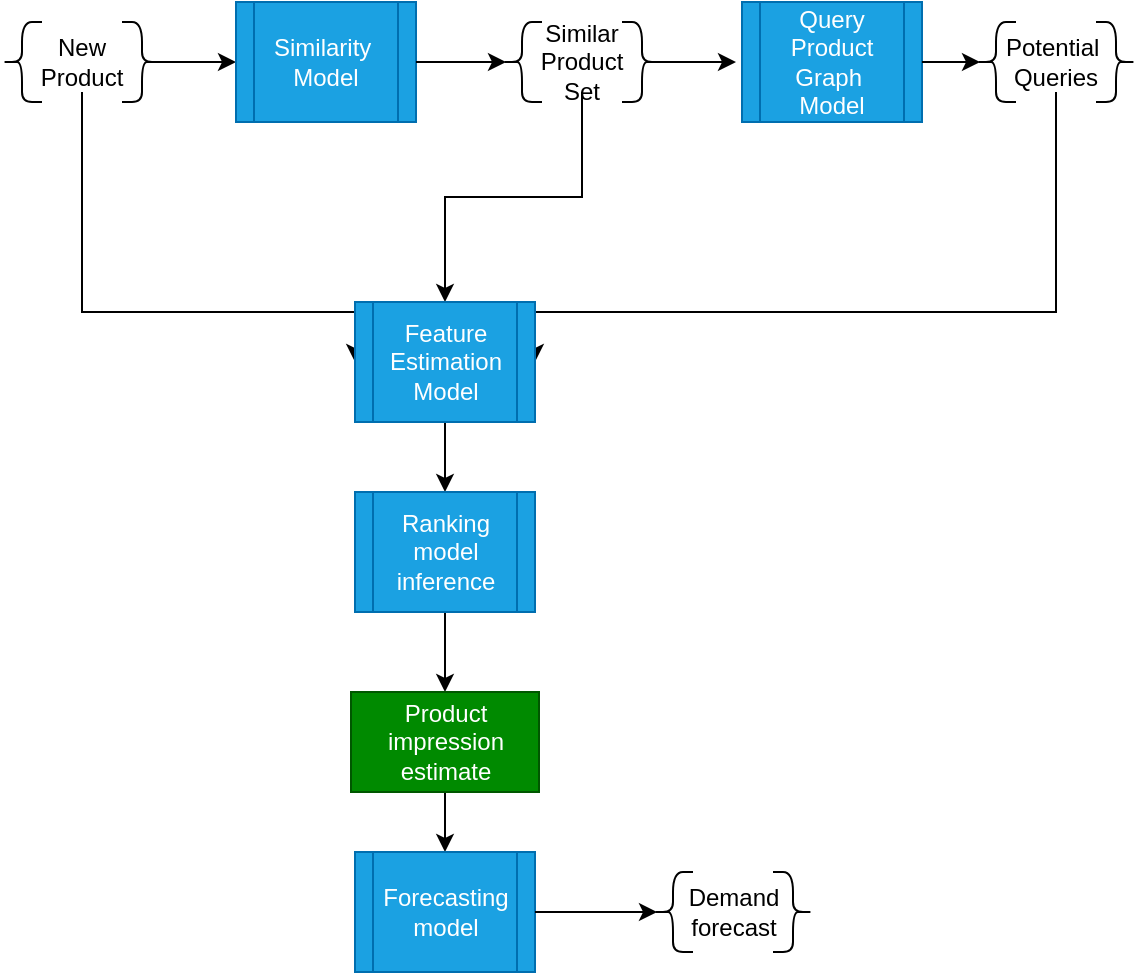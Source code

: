 <mxfile version="24.4.0" type="github">
  <diagram name="Page-1" id="52a04d89-c75d-2922-d76d-85b35f80e030">
    <mxGraphModel dx="954" dy="530" grid="1" gridSize="10" guides="1" tooltips="1" connect="1" arrows="1" fold="1" page="1" pageScale="1" pageWidth="1100" pageHeight="850" background="none" math="0" shadow="0">
      <root>
        <mxCell id="0" />
        <mxCell id="1" parent="0" />
        <mxCell id="hEgi9_poZwzEEZfiUgCz-23" style="edgeStyle=orthogonalEdgeStyle;rounded=0;orthogonalLoop=1;jettySize=auto;html=1;entryX=0;entryY=0.5;entryDx=0;entryDy=0;" edge="1" parent="1" source="hEgi9_poZwzEEZfiUgCz-3" target="hEgi9_poZwzEEZfiUgCz-21">
          <mxGeometry relative="1" as="geometry">
            <Array as="points">
              <mxPoint x="153" y="295" />
            </Array>
          </mxGeometry>
        </mxCell>
        <mxCell id="hEgi9_poZwzEEZfiUgCz-3" value="New&lt;div&gt;Product&lt;/div&gt;" style="text;html=1;align=center;verticalAlign=middle;whiteSpace=wrap;rounded=0;" vertex="1" parent="1">
          <mxGeometry x="123" y="155" width="60" height="30" as="geometry" />
        </mxCell>
        <mxCell id="hEgi9_poZwzEEZfiUgCz-4" value="" style="shape=curlyBracket;whiteSpace=wrap;html=1;rounded=1;labelPosition=left;verticalLabelPosition=middle;align=right;verticalAlign=middle;" vertex="1" parent="1">
          <mxGeometry x="113" y="150" width="20" height="40" as="geometry" />
        </mxCell>
        <mxCell id="hEgi9_poZwzEEZfiUgCz-37" style="edgeStyle=orthogonalEdgeStyle;rounded=0;orthogonalLoop=1;jettySize=auto;html=1;exitX=0.1;exitY=0.5;exitDx=0;exitDy=0;exitPerimeter=0;entryX=0;entryY=0.5;entryDx=0;entryDy=0;" edge="1" parent="1" source="hEgi9_poZwzEEZfiUgCz-5" target="hEgi9_poZwzEEZfiUgCz-7">
          <mxGeometry relative="1" as="geometry" />
        </mxCell>
        <mxCell id="hEgi9_poZwzEEZfiUgCz-5" value="" style="shape=curlyBracket;whiteSpace=wrap;html=1;rounded=1;flipH=1;labelPosition=right;verticalLabelPosition=middle;align=left;verticalAlign=middle;" vertex="1" parent="1">
          <mxGeometry x="173" y="150" width="20" height="40" as="geometry" />
        </mxCell>
        <mxCell id="hEgi9_poZwzEEZfiUgCz-7" value="Similarity&amp;nbsp;&lt;div&gt;Model&lt;/div&gt;" style="shape=process;whiteSpace=wrap;html=1;backgroundOutline=1;fillColor=#1ba1e2;fontColor=#ffffff;strokeColor=#006EAF;" vertex="1" parent="1">
          <mxGeometry x="230" y="140" width="90" height="60" as="geometry" />
        </mxCell>
        <mxCell id="hEgi9_poZwzEEZfiUgCz-24" style="edgeStyle=orthogonalEdgeStyle;rounded=0;orthogonalLoop=1;jettySize=auto;html=1;" edge="1" parent="1" source="hEgi9_poZwzEEZfiUgCz-8" target="hEgi9_poZwzEEZfiUgCz-21">
          <mxGeometry relative="1" as="geometry" />
        </mxCell>
        <mxCell id="hEgi9_poZwzEEZfiUgCz-8" value="Similar Product Set" style="text;html=1;align=center;verticalAlign=middle;whiteSpace=wrap;rounded=0;" vertex="1" parent="1">
          <mxGeometry x="373" y="155" width="60" height="30" as="geometry" />
        </mxCell>
        <mxCell id="hEgi9_poZwzEEZfiUgCz-9" value="" style="shape=curlyBracket;whiteSpace=wrap;html=1;rounded=1;labelPosition=left;verticalLabelPosition=middle;align=right;verticalAlign=middle;" vertex="1" parent="1">
          <mxGeometry x="363" y="150" width="20" height="40" as="geometry" />
        </mxCell>
        <mxCell id="hEgi9_poZwzEEZfiUgCz-39" style="edgeStyle=orthogonalEdgeStyle;rounded=0;orthogonalLoop=1;jettySize=auto;html=1;exitX=0.1;exitY=0.5;exitDx=0;exitDy=0;exitPerimeter=0;" edge="1" parent="1" source="hEgi9_poZwzEEZfiUgCz-10">
          <mxGeometry relative="1" as="geometry">
            <mxPoint x="480" y="170" as="targetPoint" />
          </mxGeometry>
        </mxCell>
        <mxCell id="hEgi9_poZwzEEZfiUgCz-10" value="" style="shape=curlyBracket;whiteSpace=wrap;html=1;rounded=1;flipH=1;labelPosition=right;verticalLabelPosition=middle;align=left;verticalAlign=middle;" vertex="1" parent="1">
          <mxGeometry x="423" y="150" width="20" height="40" as="geometry" />
        </mxCell>
        <mxCell id="hEgi9_poZwzEEZfiUgCz-16" value="&lt;div&gt;Query Product Graph&amp;nbsp;&lt;/div&gt;&lt;div&gt;Model&lt;/div&gt;" style="shape=process;whiteSpace=wrap;html=1;backgroundOutline=1;fillColor=#1ba1e2;fontColor=#ffffff;strokeColor=#006EAF;" vertex="1" parent="1">
          <mxGeometry x="483" y="140" width="90" height="60" as="geometry" />
        </mxCell>
        <mxCell id="hEgi9_poZwzEEZfiUgCz-25" style="edgeStyle=orthogonalEdgeStyle;rounded=0;orthogonalLoop=1;jettySize=auto;html=1;entryX=1;entryY=0.5;entryDx=0;entryDy=0;" edge="1" parent="1" source="hEgi9_poZwzEEZfiUgCz-18" target="hEgi9_poZwzEEZfiUgCz-21">
          <mxGeometry relative="1" as="geometry">
            <Array as="points">
              <mxPoint x="640" y="295" />
            </Array>
          </mxGeometry>
        </mxCell>
        <mxCell id="hEgi9_poZwzEEZfiUgCz-18" value="Potential&amp;nbsp;&lt;div&gt;Queries&lt;/div&gt;" style="text;html=1;align=center;verticalAlign=middle;whiteSpace=wrap;rounded=0;" vertex="1" parent="1">
          <mxGeometry x="610" y="155" width="60" height="30" as="geometry" />
        </mxCell>
        <mxCell id="hEgi9_poZwzEEZfiUgCz-19" value="" style="shape=curlyBracket;whiteSpace=wrap;html=1;rounded=1;labelPosition=left;verticalLabelPosition=middle;align=right;verticalAlign=middle;" vertex="1" parent="1">
          <mxGeometry x="600" y="150" width="20" height="40" as="geometry" />
        </mxCell>
        <mxCell id="hEgi9_poZwzEEZfiUgCz-20" value="" style="shape=curlyBracket;whiteSpace=wrap;html=1;rounded=1;flipH=1;labelPosition=right;verticalLabelPosition=middle;align=left;verticalAlign=middle;" vertex="1" parent="1">
          <mxGeometry x="660" y="150" width="20" height="40" as="geometry" />
        </mxCell>
        <mxCell id="hEgi9_poZwzEEZfiUgCz-34" style="edgeStyle=orthogonalEdgeStyle;rounded=0;orthogonalLoop=1;jettySize=auto;html=1;entryX=0.5;entryY=0;entryDx=0;entryDy=0;" edge="1" parent="1" source="hEgi9_poZwzEEZfiUgCz-21" target="hEgi9_poZwzEEZfiUgCz-26">
          <mxGeometry relative="1" as="geometry" />
        </mxCell>
        <mxCell id="hEgi9_poZwzEEZfiUgCz-21" value="&lt;div&gt;&lt;span style=&quot;background-color: initial;&quot;&gt;Feature Estimation Model&lt;/span&gt;&lt;br&gt;&lt;/div&gt;" style="shape=process;whiteSpace=wrap;html=1;backgroundOutline=1;fillColor=#1ba1e2;fontColor=#ffffff;strokeColor=#006EAF;" vertex="1" parent="1">
          <mxGeometry x="289.5" y="290" width="90" height="60" as="geometry" />
        </mxCell>
        <mxCell id="hEgi9_poZwzEEZfiUgCz-35" style="edgeStyle=orthogonalEdgeStyle;rounded=0;orthogonalLoop=1;jettySize=auto;html=1;entryX=0.5;entryY=0;entryDx=0;entryDy=0;" edge="1" parent="1" source="hEgi9_poZwzEEZfiUgCz-26" target="hEgi9_poZwzEEZfiUgCz-32">
          <mxGeometry relative="1" as="geometry" />
        </mxCell>
        <mxCell id="hEgi9_poZwzEEZfiUgCz-26" value="&lt;div&gt;&lt;span style=&quot;background-color: initial;&quot;&gt;Ranking model inference&lt;/span&gt;&lt;br&gt;&lt;/div&gt;" style="shape=process;whiteSpace=wrap;html=1;backgroundOutline=1;fillColor=#1ba1e2;fontColor=#ffffff;strokeColor=#006EAF;" vertex="1" parent="1">
          <mxGeometry x="289.5" y="385" width="90" height="60" as="geometry" />
        </mxCell>
        <mxCell id="hEgi9_poZwzEEZfiUgCz-36" style="edgeStyle=orthogonalEdgeStyle;rounded=0;orthogonalLoop=1;jettySize=auto;html=1;entryX=0.5;entryY=0;entryDx=0;entryDy=0;" edge="1" parent="1" source="hEgi9_poZwzEEZfiUgCz-32" target="hEgi9_poZwzEEZfiUgCz-33">
          <mxGeometry relative="1" as="geometry" />
        </mxCell>
        <mxCell id="hEgi9_poZwzEEZfiUgCz-32" value="Product impression estimate" style="rounded=0;whiteSpace=wrap;html=1;fillColor=#008a00;fontColor=#ffffff;strokeColor=#005700;" vertex="1" parent="1">
          <mxGeometry x="287.5" y="485" width="94" height="50" as="geometry" />
        </mxCell>
        <mxCell id="hEgi9_poZwzEEZfiUgCz-33" value="Forecasting model" style="shape=process;whiteSpace=wrap;html=1;backgroundOutline=1;fillColor=#1ba1e2;fontColor=#ffffff;strokeColor=#006EAF;" vertex="1" parent="1">
          <mxGeometry x="289.5" y="565" width="90" height="60" as="geometry" />
        </mxCell>
        <mxCell id="hEgi9_poZwzEEZfiUgCz-38" style="edgeStyle=orthogonalEdgeStyle;rounded=0;orthogonalLoop=1;jettySize=auto;html=1;entryX=0.1;entryY=0.5;entryDx=0;entryDy=0;entryPerimeter=0;" edge="1" parent="1" source="hEgi9_poZwzEEZfiUgCz-7" target="hEgi9_poZwzEEZfiUgCz-9">
          <mxGeometry relative="1" as="geometry" />
        </mxCell>
        <mxCell id="hEgi9_poZwzEEZfiUgCz-40" style="edgeStyle=orthogonalEdgeStyle;rounded=0;orthogonalLoop=1;jettySize=auto;html=1;exitX=1;exitY=0.5;exitDx=0;exitDy=0;entryX=0.1;entryY=0.5;entryDx=0;entryDy=0;entryPerimeter=0;" edge="1" parent="1" source="hEgi9_poZwzEEZfiUgCz-16" target="hEgi9_poZwzEEZfiUgCz-19">
          <mxGeometry relative="1" as="geometry" />
        </mxCell>
        <mxCell id="hEgi9_poZwzEEZfiUgCz-41" value="Demand forecast" style="text;html=1;align=center;verticalAlign=middle;whiteSpace=wrap;rounded=0;" vertex="1" parent="1">
          <mxGeometry x="448.5" y="580" width="60" height="30" as="geometry" />
        </mxCell>
        <mxCell id="hEgi9_poZwzEEZfiUgCz-42" value="" style="shape=curlyBracket;whiteSpace=wrap;html=1;rounded=1;labelPosition=left;verticalLabelPosition=middle;align=right;verticalAlign=middle;" vertex="1" parent="1">
          <mxGeometry x="438.5" y="575" width="20" height="40" as="geometry" />
        </mxCell>
        <mxCell id="hEgi9_poZwzEEZfiUgCz-43" value="" style="shape=curlyBracket;whiteSpace=wrap;html=1;rounded=1;flipH=1;labelPosition=right;verticalLabelPosition=middle;align=left;verticalAlign=middle;" vertex="1" parent="1">
          <mxGeometry x="498.5" y="575" width="20" height="40" as="geometry" />
        </mxCell>
        <mxCell id="hEgi9_poZwzEEZfiUgCz-44" style="edgeStyle=orthogonalEdgeStyle;rounded=0;orthogonalLoop=1;jettySize=auto;html=1;entryX=0.1;entryY=0.5;entryDx=0;entryDy=0;entryPerimeter=0;" edge="1" parent="1" source="hEgi9_poZwzEEZfiUgCz-33" target="hEgi9_poZwzEEZfiUgCz-42">
          <mxGeometry relative="1" as="geometry" />
        </mxCell>
      </root>
    </mxGraphModel>
  </diagram>
</mxfile>
